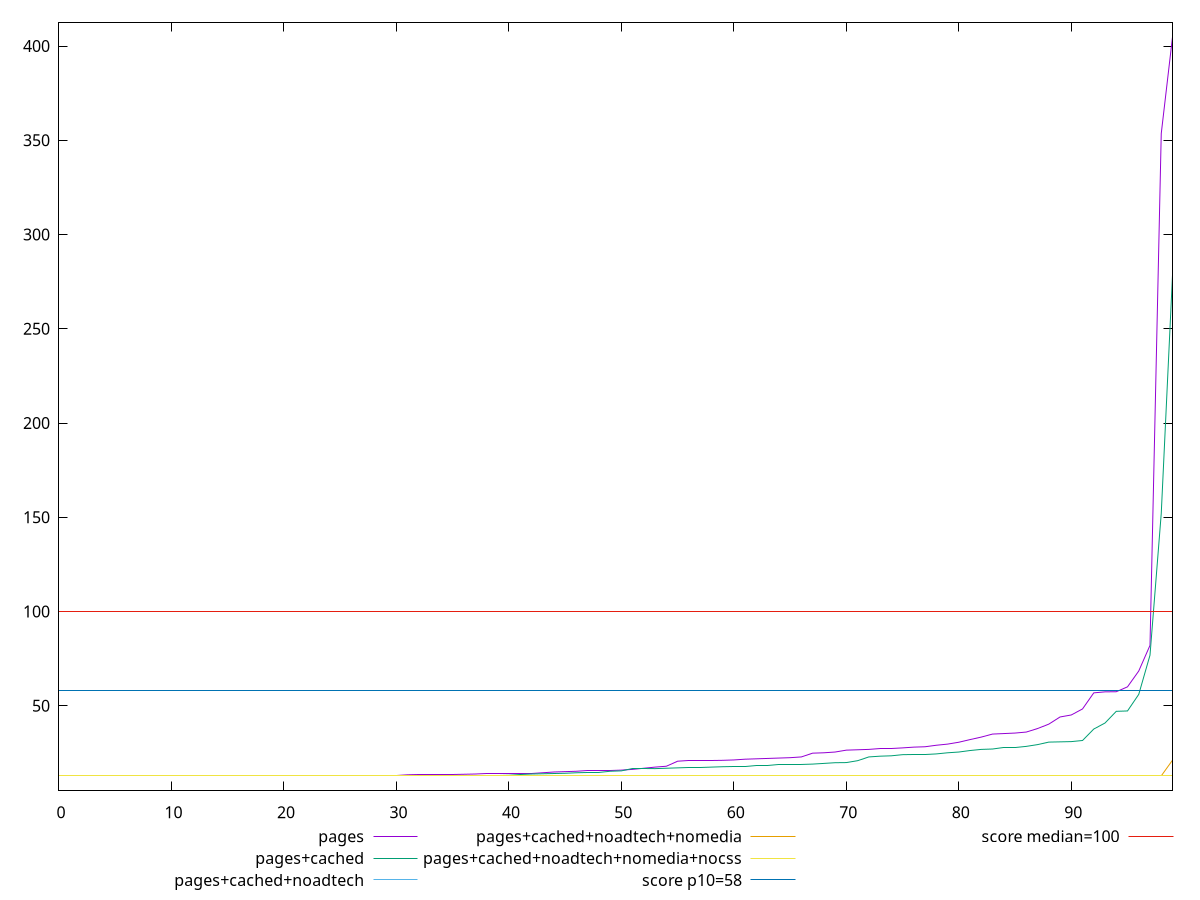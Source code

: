 reset

$pages <<EOF
0 12.8
1 12.8
2 12.8
3 12.8
4 12.8
5 12.8
6 12.8
7 12.8
8 12.8
9 12.8
10 12.8
11 12.8
12 12.8
13 12.8
14 12.8
15 12.8
16 12.8
17 12.8
18 12.8
19 12.8
20 12.8
21 12.8
22 12.8
23 12.8
24 12.8
25 12.8
26 12.8
27 12.8
28 12.800000000000122
29 13.066666666666666
30 13.066666666666666
31 13.333333333333213
32 13.439999999999856
33 13.440000000000001
34 13.440000000000001
35 13.440000000000001
36 13.600000000000001
37 13.733333333333334
38 13.92
39 13.920000000000147
40 14.133333333333335
41 14.133333333333335
42 14.133333333333455
43 14.39999999999988
44 14.8
45 15
46 15.200000000000001
47 15.600000000000001
48 15.600000000000001
49 15.600000000000001
50 15.79999999999982
51 16.199999999999818
52 16.79999999999982
53 17.400000000000002
54 17.866666666666667
55 20.533333333333577
56 20.8
57 20.8
58 20.8
59 21
60 21.200000000000003
61 21.6
62 21.8
63 22
64 22.199999999999818
65 22.400000000000183
66 22.8
67 24.79999999999982
68 25
69 25.400000000000002
70 26.400000000000002
71 26.6
72 26.79999999999982
73 27.200000000000003
74 27.200000000000003
75 27.59999999999982
76 28
77 28.200000000000184
78 29
79 29.6
80 30.6
81 32
82 33.33333333333358
83 34.93333333333334
84 35.2
85 35.46666666666643
86 36
87 37.86666666666667
88 40.2
89 44.00000000000024
90 45.06666666666667
91 48.26666666666667
92 56.800000000000004
93 57.33333333333333
94 57.400000000000006
95 59.99999999999976
96 68.4
97 82.00000000000037
98 353.6000000000015
99 404.7999999999986
EOF

$pagesCached <<EOF
0 12.8
1 12.8
2 12.8
3 12.8
4 12.8
5 12.8
6 12.8
7 12.8
8 12.8
9 12.8
10 12.8
11 12.8
12 12.8
13 12.8
14 12.8
15 12.8
16 12.8
17 12.8
18 12.8
19 12.8
20 12.8
21 12.8
22 12.8
23 12.8
24 12.8
25 12.8
26 12.8
27 12.8
28 12.8
29 12.8
30 12.8
31 12.8
32 12.8
33 12.8
34 12.8
35 12.8
36 12.8
37 12.8
38 12.8
39 12.933333333333213
40 13.066666666666789
41 13.466666666666667
42 13.733333333333334
43 13.866666666666667
44 13.99999999999988
45 14.133333333333455
46 14.4
47 14.59999999999982
48 14.59999999999982
49 15.200000000000001
50 15.400000000000183
51 16.400000000000002
52 16.400000000000183
53 16.600000000000183
54 16.8
55 17
56 17.199999999999818
57 17.2
58 17.400000000000002
59 17.600000000000183
60 17.8
61 17.8
62 18.39999999999982
63 18.39999999999982
64 18.6
65 18.6
66 18.8
67 19
68 19.36
69 19.733333333333576
70 19.79999999999982
71 20.8
72 22.800000000000182
73 23.200000000000003
74 23.400000000000002
75 24
76 24.199999999999637
77 24.200000000000003
78 24.400000000000002
79 25.000000000000185
80 25.39999999999982
81 26.200000000000184
82 26.79999999999982
83 27
84 27.6
85 27.6
86 28.400000000000183
87 29.33333333333334
88 30.666666666666664
89 30.79999999999982
90 30.933333333333096
91 31.52
92 37.59999999999975
93 40.79999999999976
94 47
95 47.19999999999976
96 56
97 76.80000000000001
98 152
99 278.40000000000003
EOF

$pagesCachedNoadtech <<EOF
0 12.8
1 12.8
2 12.8
3 12.8
4 12.8
5 12.8
6 12.8
7 12.8
8 12.8
9 12.8
10 12.8
11 12.8
12 12.8
13 12.8
14 12.8
15 12.8
16 12.8
17 12.8
18 12.8
19 12.8
20 12.8
21 12.8
22 12.8
23 12.8
24 12.8
25 12.8
26 12.8
27 12.8
28 12.8
29 12.8
30 12.8
31 12.8
32 12.8
33 12.8
34 12.8
35 12.8
36 12.8
37 12.8
38 12.8
39 12.8
40 12.8
41 12.8
42 12.8
43 12.8
44 12.8
45 12.8
46 12.8
47 12.8
48 12.8
49 12.8
50 12.8
51 12.8
52 12.8
53 12.8
54 12.8
55 12.8
56 12.8
57 12.8
58 12.8
59 12.8
60 12.8
61 12.8
62 12.8
63 12.8
64 12.8
65 12.8
66 12.8
67 12.8
68 12.8
69 12.8
70 12.8
71 12.8
72 12.8
73 12.8
74 12.8
75 12.8
76 12.8
77 12.8
78 12.8
79 12.8
80 12.8
81 12.8
82 12.8
83 12.8
84 12.8
85 12.8
86 12.8
87 12.8
88 12.8
89 12.8
90 12.8
91 12.8
92 12.8
93 12.8
94 12.8
95 12.8
96 12.8
97 12.8
98 12.8
99 12.8
EOF

$pagesCachedNoadtechNomedia <<EOF
0 12.8
1 12.8
2 12.8
3 12.8
4 12.8
5 12.8
6 12.8
7 12.8
8 12.8
9 12.8
10 12.8
11 12.8
12 12.8
13 12.8
14 12.8
15 12.8
16 12.8
17 12.8
18 12.8
19 12.8
20 12.8
21 12.8
22 12.8
23 12.8
24 12.8
25 12.8
26 12.8
27 12.8
28 12.8
29 12.8
30 12.8
31 12.8
32 12.8
33 12.8
34 12.8
35 12.8
36 12.8
37 12.8
38 12.8
39 12.8
40 12.8
41 12.8
42 12.8
43 12.8
44 12.8
45 12.8
46 12.8
47 12.8
48 12.8
49 12.8
50 12.8
51 12.8
52 12.8
53 12.8
54 12.8
55 12.8
56 12.8
57 12.8
58 12.8
59 12.8
60 12.8
61 12.8
62 12.8
63 12.8
64 12.8
65 12.8
66 12.8
67 12.8
68 12.8
69 12.8
70 12.8
71 12.8
72 12.8
73 12.8
74 12.8
75 12.8
76 12.8
77 12.8
78 12.8
79 12.8
80 12.8
81 12.8
82 12.8
83 12.8
84 12.8
85 12.8
86 12.8
87 12.8
88 12.8
89 12.8
90 12.8
91 12.8
92 12.8
93 12.8
94 12.8
95 12.8
96 12.8
97 12.8
98 12.8
99 21.06666666666667
EOF

$pagesCachedNoadtechNomediaNocss <<EOF
0 12.8
1 12.8
2 12.8
3 12.8
4 12.8
5 12.8
6 12.8
7 12.8
8 12.8
9 12.8
10 12.8
11 12.8
12 12.8
13 12.8
14 12.8
15 12.8
16 12.8
17 12.8
18 12.8
19 12.8
20 12.8
21 12.8
22 12.8
23 12.8
24 12.8
25 12.8
26 12.8
27 12.8
28 12.8
29 12.8
30 12.8
31 12.8
32 12.8
33 12.8
34 12.8
35 12.8
36 12.8
37 12.8
38 12.8
39 12.8
40 12.8
41 12.8
42 12.8
43 12.8
44 12.8
45 12.8
46 12.8
47 12.8
48 12.8
49 12.8
50 12.8
51 12.8
52 12.8
53 12.8
54 12.8
55 12.8
56 12.8
57 12.8
58 12.8
59 12.8
60 12.8
61 12.8
62 12.8
63 12.8
64 12.8
65 12.8
66 12.8
67 12.8
68 12.8
69 12.8
70 12.8
71 12.8
72 12.8
73 12.8
74 12.8
75 12.8
76 12.8
77 12.8
78 12.8
79 12.8
80 12.8
81 12.8
82 12.8
83 12.8
84 12.8
85 12.8
86 12.8
87 12.8
88 12.8
89 12.8
90 12.8
91 12.8
92 12.8
93 12.8
94 12.8
95 12.8
96 12.8
97 12.8
98 12.8
99 12.8
EOF

set key outside below
set xrange [0:99]
set yrange [4.960000000000029:412.63999999999857]
set trange [4.960000000000029:412.63999999999857]
set terminal svg size 640, 580 enhanced background rgb 'white'
set output "report_00023_2021-02-20T12:14:57.249Z/estimated-input-latency/comparison/sorted/all_raw.svg"

plot $pages title "pages" with line, \
     $pagesCached title "pages+cached" with line, \
     $pagesCachedNoadtech title "pages+cached+noadtech" with line, \
     $pagesCachedNoadtechNomedia title "pages+cached+noadtech+nomedia" with line, \
     $pagesCachedNoadtechNomediaNocss title "pages+cached+noadtech+nomedia+nocss" with line, \
     58 title "score p10=58", \
     100 title "score median=100"

reset
